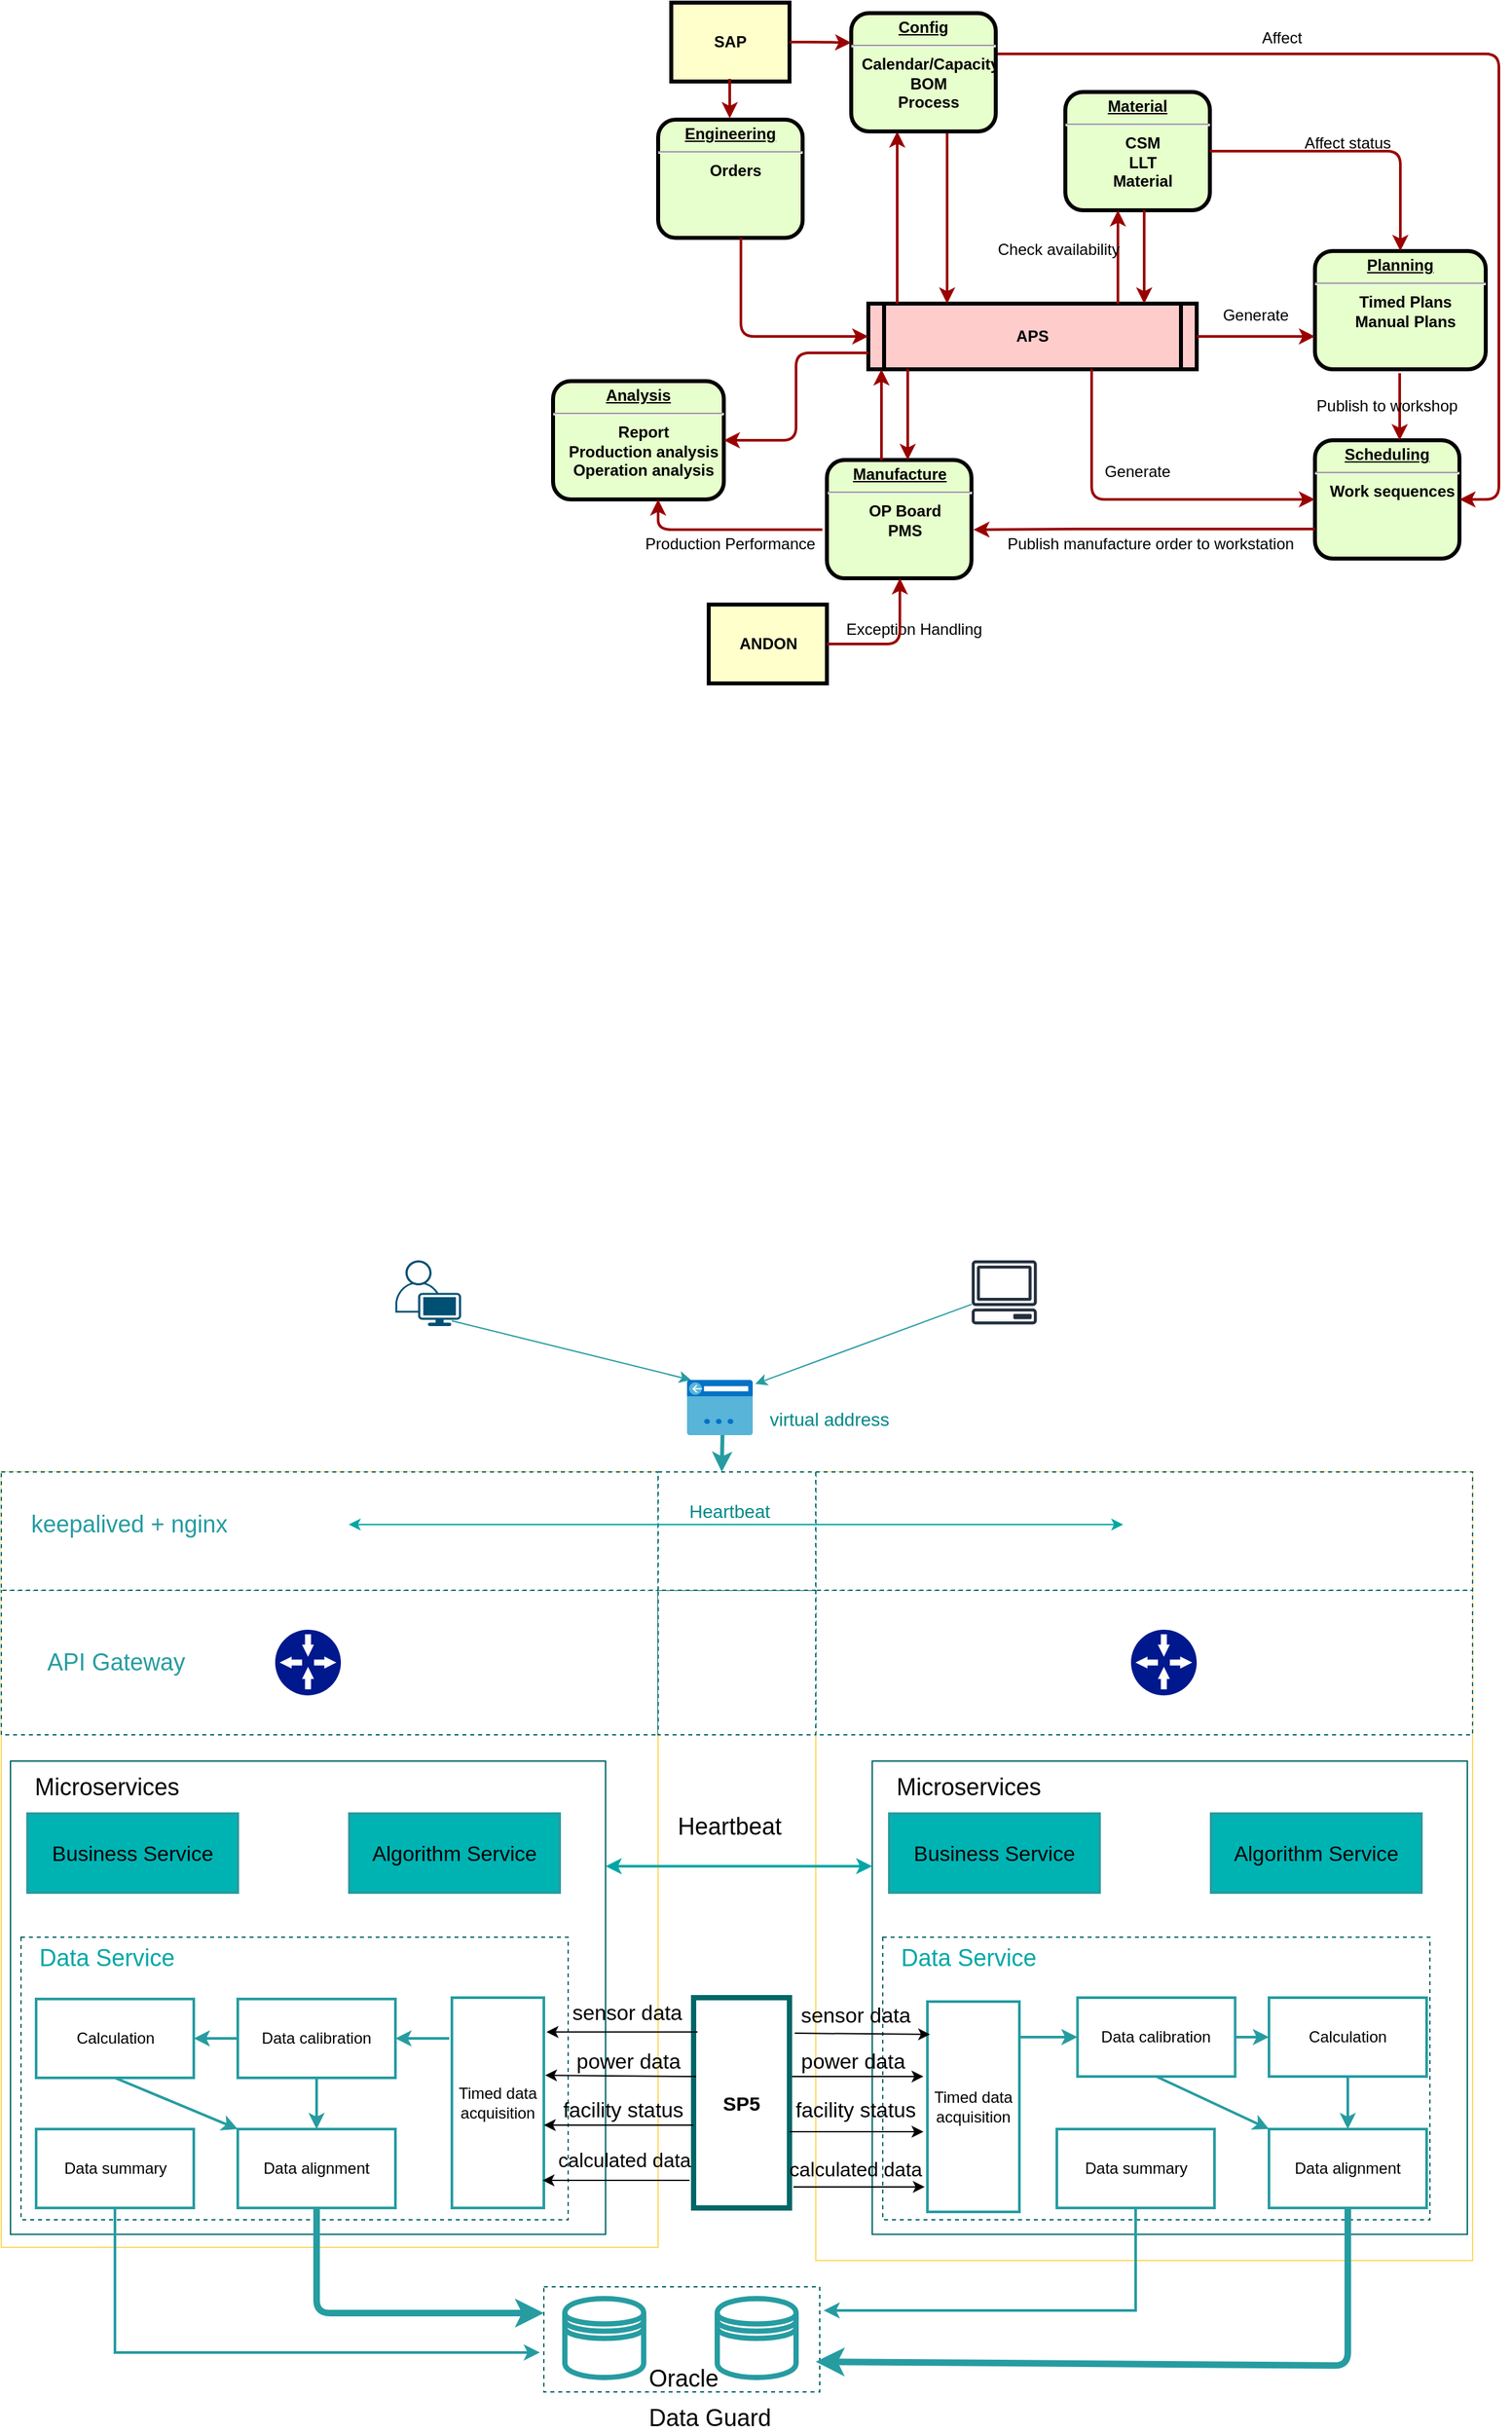 <mxfile version="14.9.3" type="github">
  <diagram name="Page-1" id="c7558073-3199-34d8-9f00-42111426c3f3">
    <mxGraphModel dx="2248" dy="762" grid="1" gridSize="10" guides="1" tooltips="1" connect="1" arrows="1" fold="1" page="1" pageScale="1" pageWidth="826" pageHeight="1169" background="none" math="0" shadow="0">
      <root>
        <mxCell id="0" />
        <mxCell id="1" parent="0" />
        <mxCell id="vb8WMJxoZB8xm9Eq9Js3-194" value="" style="rounded=0;whiteSpace=wrap;html=1;strokeWidth=1;strokeColor=#FFD966;" vertex="1" parent="1">
          <mxGeometry x="180" y="1280" width="500" height="600" as="geometry" />
        </mxCell>
        <mxCell id="vb8WMJxoZB8xm9Eq9Js3-193" value="" style="rounded=0;whiteSpace=wrap;html=1;strokeWidth=1;strokeColor=#FFD966;" vertex="1" parent="1">
          <mxGeometry x="-440" y="1280" width="500" height="590" as="geometry" />
        </mxCell>
        <mxCell id="UGUOo5JPgVysu9CYfJco-178" value="" style="rounded=0;whiteSpace=wrap;html=1;strokeWidth=1;strokeColor=#006666;" parent="1" vertex="1">
          <mxGeometry x="-433" y="1500" width="453" height="360.1" as="geometry" />
        </mxCell>
        <mxCell id="vb8WMJxoZB8xm9Eq9Js3-137" value="" style="rounded=0;whiteSpace=wrap;html=1;strokeWidth=1;strokeColor=#006666;dashed=1;" vertex="1" parent="1">
          <mxGeometry x="-425" y="1634" width="416.5" height="215" as="geometry" />
        </mxCell>
        <mxCell id="vb8WMJxoZB8xm9Eq9Js3-118" value="" style="rounded=0;whiteSpace=wrap;html=1;strokeWidth=1;strokeColor=#006666;dashed=1;" vertex="1" parent="1">
          <mxGeometry x="-27" y="1900" width="210" height="80" as="geometry" />
        </mxCell>
        <mxCell id="5" value="APS" style="shape=process;whiteSpace=wrap;align=center;verticalAlign=middle;size=0.048;fontStyle=1;strokeWidth=3;fillColor=#FFCCCC" parent="1" vertex="1">
          <mxGeometry x="220" y="391" width="250" height="50" as="geometry" />
        </mxCell>
        <mxCell id="6" value="&lt;p style=&quot;margin: 0px ; margin-top: 4px ; text-align: center ; text-decoration: underline&quot;&gt;&lt;strong&gt;Engineering&lt;br&gt;&lt;/strong&gt;&lt;/p&gt;&lt;hr&gt;&lt;p style=&quot;margin: 0px ; margin-left: 8px&quot;&gt;Orders&lt;br&gt;&lt;/p&gt;" style="verticalAlign=middle;align=center;overflow=fill;fontSize=12;fontFamily=Helvetica;html=1;rounded=1;fontStyle=1;strokeWidth=3;fillColor=#E6FFCC" parent="1" vertex="1">
          <mxGeometry x="60" y="251" width="110" height="90" as="geometry" />
        </mxCell>
        <mxCell id="7" value="&lt;p style=&quot;margin: 0px ; margin-top: 4px ; text-align: center ; text-decoration: underline&quot;&gt;&lt;strong&gt;&lt;strong&gt;Planning&lt;/strong&gt;&lt;br&gt;&lt;/strong&gt;&lt;/p&gt;&lt;hr&gt;&lt;p style=&quot;margin: 0px ; margin-left: 8px&quot;&gt;Timed Plans&lt;br&gt;&lt;/p&gt;&lt;p style=&quot;margin: 0px ; margin-left: 8px&quot;&gt;Manual Plans&lt;br&gt;&lt;/p&gt;" style="verticalAlign=middle;align=center;overflow=fill;fontSize=12;fontFamily=Helvetica;html=1;rounded=1;fontStyle=1;strokeWidth=3;fillColor=#E6FFCC" parent="1" vertex="1">
          <mxGeometry x="560" y="351" width="130" height="90" as="geometry" />
        </mxCell>
        <mxCell id="8" value="&lt;p style=&quot;margin: 0px ; margin-top: 4px ; text-align: center ; text-decoration: underline&quot;&gt;&lt;strong&gt;Material&lt;br&gt;&lt;/strong&gt;&lt;/p&gt;&lt;hr&gt;&lt;p style=&quot;margin: 0px ; margin-left: 8px&quot;&gt;CSM&lt;/p&gt;&lt;p style=&quot;margin: 0px ; margin-left: 8px&quot;&gt;LLT&lt;/p&gt;&lt;p style=&quot;margin: 0px ; margin-left: 8px&quot;&gt;Material&lt;br&gt;&lt;/p&gt;" style="verticalAlign=middle;align=center;overflow=fill;fontSize=12;fontFamily=Helvetica;html=1;rounded=1;fontStyle=1;strokeWidth=3;fillColor=#E6FFCC" parent="1" vertex="1">
          <mxGeometry x="370" y="230" width="110" height="90" as="geometry" />
        </mxCell>
        <mxCell id="10" value="&lt;p style=&quot;margin: 0px ; margin-top: 4px ; text-align: center ; text-decoration: underline&quot;&gt;&lt;strong&gt;&lt;strong&gt;&lt;strong&gt;&lt;strong&gt;Manufacture&lt;/strong&gt;&lt;/strong&gt;&lt;/strong&gt;&lt;br&gt;&lt;/strong&gt;&lt;/p&gt;&lt;hr&gt;&lt;p style=&quot;margin: 0px ; margin-left: 8px&quot;&gt;OP Board&lt;br&gt;&lt;/p&gt;&lt;p style=&quot;margin: 0px ; margin-left: 8px&quot;&gt;PMS&lt;/p&gt;" style="verticalAlign=middle;align=center;overflow=fill;fontSize=12;fontFamily=Helvetica;html=1;rounded=1;fontStyle=1;strokeWidth=3;fillColor=#E6FFCC" parent="1" vertex="1">
          <mxGeometry x="188.5" y="510" width="110" height="90" as="geometry" />
        </mxCell>
        <mxCell id="13" value="ANDON" style="whiteSpace=wrap;align=center;verticalAlign=middle;fontStyle=1;strokeWidth=3;fillColor=#FFFFCC" parent="1" vertex="1">
          <mxGeometry x="98.5" y="620" width="90" height="60" as="geometry" />
        </mxCell>
        <mxCell id="11" value="&lt;p style=&quot;margin: 0px ; margin-top: 4px ; text-align: center ; text-decoration: underline&quot;&gt;&lt;strong&gt;Scheduling&lt;br&gt;&lt;/strong&gt;&lt;/p&gt;&lt;hr&gt;&lt;p style=&quot;margin: 0px ; margin-left: 8px&quot;&gt;Work sequences&lt;br&gt;&lt;/p&gt;&lt;p style=&quot;margin: 0px ; margin-left: 8px&quot;&gt;&lt;br&gt;&lt;/p&gt;" style="verticalAlign=middle;align=center;overflow=fill;fontSize=12;fontFamily=Helvetica;html=1;rounded=1;fontStyle=1;strokeWidth=3;fillColor=#E6FFCC" parent="1" vertex="1">
          <mxGeometry x="560" y="495" width="110" height="90" as="geometry" />
        </mxCell>
        <mxCell id="55" value="" style="edgeStyle=elbowEdgeStyle;elbow=horizontal;strokeColor=#990000;strokeWidth=2" parent="1" edge="1">
          <mxGeometry width="100" height="100" relative="1" as="geometry">
            <mxPoint x="242" y="391" as="sourcePoint" />
            <mxPoint x="242" y="260" as="targetPoint" />
            <Array as="points">
              <mxPoint x="242" y="370" />
            </Array>
          </mxGeometry>
        </mxCell>
        <mxCell id="56" value="" style="edgeStyle=elbowEdgeStyle;elbow=horizontal;strokeColor=#990000;strokeWidth=2" parent="1" source="2" target="5" edge="1">
          <mxGeometry width="100" height="100" relative="1" as="geometry">
            <mxPoint x="50" y="500" as="sourcePoint" />
            <mxPoint x="150" y="400" as="targetPoint" />
            <Array as="points">
              <mxPoint x="280" y="360" />
            </Array>
          </mxGeometry>
        </mxCell>
        <mxCell id="58" value="" style="edgeStyle=elbowEdgeStyle;elbow=horizontal;strokeColor=#990000;strokeWidth=2;entryX=0;entryY=0.5;entryDx=0;entryDy=0;exitX=0.573;exitY=1;exitDx=0;exitDy=0;exitPerimeter=0;" parent="1" source="6" target="5" edge="1">
          <mxGeometry width="100" height="100" relative="1" as="geometry">
            <mxPoint x="90" y="390" as="sourcePoint" />
            <mxPoint x="115" y="340" as="targetPoint" />
            <Array as="points">
              <mxPoint x="123" y="400" />
              <mxPoint x="115" y="390" />
            </Array>
          </mxGeometry>
        </mxCell>
        <mxCell id="72" value="" style="edgeStyle=elbowEdgeStyle;elbow=vertical;strokeColor=#990000;strokeWidth=2" parent="1" source="5" target="7" edge="1">
          <mxGeometry width="100" height="100" relative="1" as="geometry">
            <mxPoint x="500" y="500" as="sourcePoint" />
            <mxPoint x="600" y="400" as="targetPoint" />
            <Array as="points">
              <mxPoint x="650" y="410" />
            </Array>
          </mxGeometry>
        </mxCell>
        <mxCell id="74" value="Affect" style="text;spacingTop=-5;align=center" parent="1" vertex="1">
          <mxGeometry x="520" y="180.0" width="30" height="20" as="geometry" />
        </mxCell>
        <mxCell id="84" value="Exception Handling" style="text;spacingTop=-5;align=center" parent="1" vertex="1">
          <mxGeometry x="240.0" y="630.0" width="30" height="20" as="geometry" />
        </mxCell>
        <mxCell id="85" value="" style="edgeStyle=elbowEdgeStyle;elbow=horizontal;strokeColor=#990000;strokeWidth=2;entryX=0.5;entryY=1;entryDx=0;entryDy=0;exitX=1;exitY=0.5;exitDx=0;exitDy=0;" parent="1" source="13" target="10" edge="1">
          <mxGeometry width="100" height="100" relative="1" as="geometry">
            <mxPoint x="380" y="670" as="sourcePoint" />
            <mxPoint x="244" y="610" as="targetPoint" />
            <Array as="points">
              <mxPoint x="244" y="630" />
            </Array>
          </mxGeometry>
        </mxCell>
        <mxCell id="88" value="" style="edgeStyle=elbowEdgeStyle;elbow=horizontal;strokeColor=#990000;strokeWidth=2" parent="1" source="5" target="11" edge="1">
          <mxGeometry width="100" height="100" relative="1" as="geometry">
            <mxPoint x="50" y="500" as="sourcePoint" />
            <mxPoint x="380" y="570" as="targetPoint" />
            <Array as="points">
              <mxPoint x="390" y="470" />
            </Array>
          </mxGeometry>
        </mxCell>
        <mxCell id="89" value="" style="edgeStyle=elbowEdgeStyle;elbow=horizontal;strokeColor=#990000;strokeWidth=2;entryX=1;entryY=0.5;entryDx=0;entryDy=0;startArrow=none;exitX=0.991;exitY=0.344;exitDx=0;exitDy=0;exitPerimeter=0;" parent="1" source="2" target="11" edge="1">
          <mxGeometry width="100" height="100" relative="1" as="geometry">
            <mxPoint x="430" y="200" as="sourcePoint" />
            <mxPoint x="280" y="190" as="targetPoint" />
            <Array as="points">
              <mxPoint x="700" y="380" />
              <mxPoint x="410" y="200" />
              <mxPoint x="720" y="520" />
              <mxPoint x="590" y="220" />
              <mxPoint x="740" y="360" />
              <mxPoint x="450" y="210" />
              <mxPoint x="410" y="470" />
            </Array>
          </mxGeometry>
        </mxCell>
        <mxCell id="92" value="" style="edgeStyle=elbowEdgeStyle;elbow=horizontal;strokeColor=#990000;strokeWidth=2" parent="1" source="5" target="10" edge="1">
          <mxGeometry width="100" height="100" relative="1" as="geometry">
            <mxPoint x="30.0" y="500" as="sourcePoint" />
            <mxPoint x="130.0" y="400" as="targetPoint" />
            <Array as="points">
              <mxPoint x="250" y="470" />
            </Array>
          </mxGeometry>
        </mxCell>
        <mxCell id="93" value="" style="edgeStyle=elbowEdgeStyle;elbow=horizontal;strokeColor=#990000;strokeWidth=2" parent="1" source="10" target="5" edge="1">
          <mxGeometry width="100" height="100" relative="1" as="geometry">
            <mxPoint x="40" y="510" as="sourcePoint" />
            <mxPoint x="140" y="410" as="targetPoint" />
            <Array as="points">
              <mxPoint x="230" y="470" />
            </Array>
          </mxGeometry>
        </mxCell>
        <mxCell id="UGUOo5JPgVysu9CYfJco-96" value="" style="edgeStyle=elbowEdgeStyle;elbow=horizontal;strokeColor=#990000;strokeWidth=2" parent="1" edge="1">
          <mxGeometry width="100" height="100" relative="1" as="geometry">
            <mxPoint x="410" y="391" as="sourcePoint" />
            <mxPoint x="410" y="320" as="targetPoint" />
            <Array as="points">
              <mxPoint x="410" y="370" />
            </Array>
          </mxGeometry>
        </mxCell>
        <mxCell id="UGUOo5JPgVysu9CYfJco-97" value="" style="edgeStyle=elbowEdgeStyle;elbow=horizontal;strokeColor=#990000;strokeWidth=2" parent="1" edge="1">
          <mxGeometry width="100" height="100" relative="1" as="geometry">
            <mxPoint x="430" y="320" as="sourcePoint" />
            <mxPoint x="430" y="391" as="targetPoint" />
            <Array as="points">
              <mxPoint x="430" y="360" />
            </Array>
          </mxGeometry>
        </mxCell>
        <mxCell id="2" value="&lt;p style=&quot;margin: 0px ; margin-top: 4px ; text-align: center ; text-decoration: underline&quot;&gt;&lt;strong&gt;Config&lt;br&gt;&lt;/strong&gt;&lt;/p&gt;&lt;hr&gt;&lt;p style=&quot;margin: 0px ; margin-left: 8px&quot;&gt;Calendar/Capacity&lt;/p&gt;&lt;p style=&quot;margin: 0px ; margin-left: 8px&quot;&gt;BOM&lt;/p&gt;&lt;p style=&quot;margin: 0px ; margin-left: 8px&quot;&gt;Process&lt;br&gt;&lt;/p&gt;" style="verticalAlign=middle;align=center;overflow=fill;fontSize=12;fontFamily=Helvetica;html=1;rounded=1;fontStyle=1;strokeWidth=3;fillColor=#E6FFCC" parent="1" vertex="1">
          <mxGeometry x="207" y="170" width="110" height="90" as="geometry" />
        </mxCell>
        <mxCell id="UGUOo5JPgVysu9CYfJco-103" value="" style="edgeStyle=elbowEdgeStyle;elbow=horizontal;strokeColor=#990000;strokeWidth=2;exitX=0;exitY=0.75;exitDx=0;exitDy=0;" parent="1" source="11" edge="1">
          <mxGeometry width="100" height="100" relative="1" as="geometry">
            <mxPoint x="290" y="270" as="sourcePoint" />
            <mxPoint x="300" y="563" as="targetPoint" />
            <Array as="points">
              <mxPoint x="390" y="580" />
            </Array>
          </mxGeometry>
        </mxCell>
        <mxCell id="UGUOo5JPgVysu9CYfJco-104" value="&lt;p style=&quot;margin: 0px ; margin-top: 4px ; text-align: center ; text-decoration: underline&quot;&gt;&lt;strong&gt;&lt;strong&gt;&lt;strong&gt;&lt;strong&gt;Analysis&lt;/strong&gt;&lt;/strong&gt;&lt;/strong&gt;&lt;br&gt;&lt;/strong&gt;&lt;/p&gt;&lt;hr&gt;&lt;p style=&quot;margin: 0px ; margin-left: 8px&quot;&gt;Report&lt;br&gt;&lt;/p&gt;&lt;p style=&quot;margin: 0px ; margin-left: 8px&quot;&gt;Production analysis&lt;br&gt;&lt;/p&gt;&lt;p style=&quot;margin: 0px ; margin-left: 8px&quot;&gt;Operation analysis&lt;br&gt;&lt;/p&gt;" style="verticalAlign=middle;align=center;overflow=fill;fontSize=12;fontFamily=Helvetica;html=1;rounded=1;fontStyle=1;strokeWidth=3;fillColor=#E6FFCC" parent="1" vertex="1">
          <mxGeometry x="-20" y="450" width="130" height="90" as="geometry" />
        </mxCell>
        <mxCell id="UGUOo5JPgVysu9CYfJco-105" value="" style="edgeStyle=elbowEdgeStyle;elbow=horizontal;strokeColor=#990000;strokeWidth=2;exitX=0;exitY=0.75;exitDx=0;exitDy=0;entryX=1;entryY=0.5;entryDx=0;entryDy=0;" parent="1" source="5" target="UGUOo5JPgVysu9CYfJco-104" edge="1">
          <mxGeometry width="100" height="100" relative="1" as="geometry">
            <mxPoint x="230" y="430" as="sourcePoint" />
            <mxPoint x="125" y="350" as="targetPoint" />
            <Array as="points" />
          </mxGeometry>
        </mxCell>
        <mxCell id="UGUOo5JPgVysu9CYfJco-106" value="" style="edgeStyle=elbowEdgeStyle;elbow=horizontal;strokeColor=#990000;strokeWidth=2;exitX=-0.032;exitY=0.589;exitDx=0;exitDy=0;exitPerimeter=0;" parent="1" source="10" edge="1">
          <mxGeometry width="100" height="100" relative="1" as="geometry">
            <mxPoint x="230" y="438.5" as="sourcePoint" />
            <mxPoint x="60" y="540" as="targetPoint" />
            <Array as="points">
              <mxPoint x="60" y="580" />
            </Array>
          </mxGeometry>
        </mxCell>
        <mxCell id="UGUOo5JPgVysu9CYfJco-107" value="Production Performance" style="text;spacingTop=-5;align=center" parent="1" vertex="1">
          <mxGeometry x="100.0" y="565.0" width="30" height="20" as="geometry" />
        </mxCell>
        <mxCell id="UGUOo5JPgVysu9CYfJco-108" value="SAP" style="whiteSpace=wrap;align=center;verticalAlign=middle;fontStyle=1;strokeWidth=3;fillColor=#FFFFCC" parent="1" vertex="1">
          <mxGeometry x="70.0" y="162" width="90" height="60" as="geometry" />
        </mxCell>
        <mxCell id="UGUOo5JPgVysu9CYfJco-109" value="" style="edgeStyle=elbowEdgeStyle;elbow=horizontal;strokeColor=#990000;strokeWidth=2" parent="1" edge="1">
          <mxGeometry width="100" height="100" relative="1" as="geometry">
            <mxPoint x="114.5" y="220" as="sourcePoint" />
            <mxPoint x="115" y="250" as="targetPoint" />
            <Array as="points">
              <mxPoint x="114.5" y="320" />
            </Array>
          </mxGeometry>
        </mxCell>
        <mxCell id="UGUOo5JPgVysu9CYfJco-110" value="" style="edgeStyle=elbowEdgeStyle;elbow=horizontal;strokeColor=#990000;strokeWidth=2;exitX=1;exitY=0.5;exitDx=0;exitDy=0;entryX=0;entryY=0.25;entryDx=0;entryDy=0;" parent="1" source="UGUOo5JPgVysu9CYfJco-108" target="2" edge="1">
          <mxGeometry width="100" height="100" relative="1" as="geometry">
            <mxPoint x="420" y="401" as="sourcePoint" />
            <mxPoint x="420" y="330" as="targetPoint" />
            <Array as="points" />
          </mxGeometry>
        </mxCell>
        <mxCell id="UGUOo5JPgVysu9CYfJco-112" value="" style="edgeStyle=elbowEdgeStyle;elbow=horizontal;strokeColor=#990000;strokeWidth=2;" parent="1" edge="1">
          <mxGeometry width="100" height="100" relative="1" as="geometry">
            <mxPoint x="624.5" y="444" as="sourcePoint" />
            <mxPoint x="624.5" y="495" as="targetPoint" />
            <Array as="points">
              <mxPoint x="624.5" y="485" />
            </Array>
          </mxGeometry>
        </mxCell>
        <mxCell id="UGUOo5JPgVysu9CYfJco-114" value="" style="edgeStyle=elbowEdgeStyle;elbow=horizontal;strokeColor=#990000;strokeWidth=2;exitX=1;exitY=0.5;exitDx=0;exitDy=0;entryX=0.5;entryY=0;entryDx=0;entryDy=0;" parent="1" source="8" target="7" edge="1">
          <mxGeometry width="100" height="100" relative="1" as="geometry">
            <mxPoint x="570" y="270" as="sourcePoint" />
            <mxPoint x="570" y="341" as="targetPoint" />
            <Array as="points">
              <mxPoint x="625" y="310" />
            </Array>
          </mxGeometry>
        </mxCell>
        <mxCell id="UGUOo5JPgVysu9CYfJco-115" value="Affect status" style="text;spacingTop=-5;align=center" parent="1" vertex="1">
          <mxGeometry x="550" y="260" width="70" height="20" as="geometry" />
        </mxCell>
        <mxCell id="UGUOo5JPgVysu9CYfJco-117" value="Publish manufacture order to workstation" style="text;spacingTop=-5;align=center" parent="1" vertex="1">
          <mxGeometry x="400" y="565" width="70" height="20" as="geometry" />
        </mxCell>
        <mxCell id="UGUOo5JPgVysu9CYfJco-118" value="Generate" style="text;spacingTop=-5;align=center" parent="1" vertex="1">
          <mxGeometry x="480" y="391" width="70" height="20" as="geometry" />
        </mxCell>
        <mxCell id="UGUOo5JPgVysu9CYfJco-119" value="Generate" style="text;spacingTop=-5;align=center" parent="1" vertex="1">
          <mxGeometry x="390" y="510" width="70" height="20" as="geometry" />
        </mxCell>
        <mxCell id="UGUOo5JPgVysu9CYfJco-120" value="Publish to workshop" style="text;spacingTop=-5;align=center" parent="1" vertex="1">
          <mxGeometry x="580" y="460" width="70" height="20" as="geometry" />
        </mxCell>
        <mxCell id="UGUOo5JPgVysu9CYfJco-121" value="Check availability" style="text;spacingTop=-5;align=center" parent="1" vertex="1">
          <mxGeometry x="330" y="341" width="70" height="20" as="geometry" />
        </mxCell>
        <mxCell id="UGUOo5JPgVysu9CYfJco-179" value="" style="outlineConnect=0;fontColor=#232F3E;gradientColor=none;fillColor=#232F3E;strokeColor=none;dashed=0;verticalLabelPosition=bottom;verticalAlign=top;align=center;html=1;fontSize=12;fontStyle=0;aspect=fixed;pointerEvents=1;shape=mxgraph.aws4.client;" parent="1" vertex="1">
          <mxGeometry x="298.5" y="1119" width="50" height="48.72" as="geometry" />
        </mxCell>
        <mxCell id="UGUOo5JPgVysu9CYfJco-180" value="" style="points=[[0.35,0,0],[0.98,0.51,0],[1,0.71,0],[0.67,1,0],[0,0.795,0],[0,0.65,0]];verticalLabelPosition=bottom;html=1;verticalAlign=top;aspect=fixed;align=center;pointerEvents=1;shape=mxgraph.cisco19.user;fillColor=#005073;strokeColor=none;" parent="1" vertex="1">
          <mxGeometry x="-140" y="1119" width="50" height="50" as="geometry" />
        </mxCell>
        <mxCell id="UGUOo5JPgVysu9CYfJco-193" value="" style="endArrow=classic;html=1;exitX=0.54;exitY=0.976;exitDx=0;exitDy=0;exitPerimeter=0;strokeColor=#269CA1;entryX=0.484;entryY=0;entryDx=0;entryDy=0;entryPerimeter=0;strokeWidth=3;" parent="1" edge="1" source="vb8WMJxoZB8xm9Eq9Js3-190">
          <mxGeometry width="50" height="50" relative="1" as="geometry">
            <mxPoint x="90.25" y="840" as="sourcePoint" />
            <mxPoint x="108.4" y="1280" as="targetPoint" />
          </mxGeometry>
        </mxCell>
        <mxCell id="UGUOo5JPgVysu9CYfJco-195" value="" style="endArrow=classic;html=1;strokeColor=#269CA1;exitX=0.86;exitY=0.92;exitDx=0;exitDy=0;exitPerimeter=0;entryX=0.06;entryY=0;entryDx=0;entryDy=0;entryPerimeter=0;" parent="1" target="vb8WMJxoZB8xm9Eq9Js3-190" edge="1" source="UGUOo5JPgVysu9CYfJco-180">
          <mxGeometry width="50" height="50" relative="1" as="geometry">
            <mxPoint x="78" y="940" as="sourcePoint" />
            <mxPoint x="410" y="870" as="targetPoint" />
          </mxGeometry>
        </mxCell>
        <mxCell id="UGUOo5JPgVysu9CYfJco-196" value="" style="endArrow=classic;html=1;entryX=1.04;entryY=0.071;entryDx=0;entryDy=0;entryPerimeter=0;strokeColor=#269CA1;" parent="1" edge="1" target="vb8WMJxoZB8xm9Eq9Js3-190" source="UGUOo5JPgVysu9CYfJco-179">
          <mxGeometry width="50" height="50" relative="1" as="geometry">
            <mxPoint x="88" y="956.22" as="sourcePoint" />
            <mxPoint x="155.75" y="956.22" as="targetPoint" />
          </mxGeometry>
        </mxCell>
        <mxCell id="UGUOo5JPgVysu9CYfJco-209" value="" style="endArrow=classic;html=1;entryX=1;entryY=0.5;entryDx=0;entryDy=0;strokeColor=#269CA1;strokeWidth=2;exitX=-0.029;exitY=0.194;exitDx=0;exitDy=0;exitPerimeter=0;" parent="1" source="vb8WMJxoZB8xm9Eq9Js3-97" edge="1" target="vb8WMJxoZB8xm9Eq9Js3-103">
          <mxGeometry width="50" height="50" relative="1" as="geometry">
            <mxPoint x="233.814" y="1714.72" as="sourcePoint" />
            <mxPoint x="233.25" y="1623.72" as="targetPoint" />
          </mxGeometry>
        </mxCell>
        <mxCell id="UGUOo5JPgVysu9CYfJco-211" value="&lt;font style=&quot;font-size: 18px&quot;&gt;Microservices&lt;/font&gt;" style="text;html=1;resizable=0;autosize=1;align=center;verticalAlign=middle;points=[];fillColor=none;strokeColor=none;rounded=0;strokeWidth=4;" parent="1" vertex="1">
          <mxGeometry x="-425" y="1510" width="130" height="20" as="geometry" />
        </mxCell>
        <mxCell id="vb8WMJxoZB8xm9Eq9Js3-93" value="&lt;font style=&quot;font-size: 18px&quot;&gt;Oracle&lt;/font&gt;" style="text;html=1;resizable=0;autosize=1;align=center;verticalAlign=middle;points=[];fillColor=none;strokeColor=none;rounded=0;strokeWidth=4;" vertex="1" parent="1">
          <mxGeometry x="44" y="1960" width="70" height="20" as="geometry" />
        </mxCell>
        <mxCell id="vb8WMJxoZB8xm9Eq9Js3-96" value="&lt;font style=&quot;font-size: 15px&quot;&gt;&lt;b&gt;SP5&lt;/b&gt;&lt;/font&gt;" style="rounded=0;whiteSpace=wrap;html=1;strokeWidth=4;strokeColor=#006666;" vertex="1" parent="1">
          <mxGeometry x="87" y="1680" width="73" height="160" as="geometry" />
        </mxCell>
        <mxCell id="vb8WMJxoZB8xm9Eq9Js3-97" value="Timed data acquisition" style="rounded=0;whiteSpace=wrap;html=1;strokeWidth=2;strokeColor=#269CA1;" vertex="1" parent="1">
          <mxGeometry x="-97" y="1680" width="70" height="160" as="geometry" />
        </mxCell>
        <mxCell id="vb8WMJxoZB8xm9Eq9Js3-98" value="&lt;font style=&quot;font-size: 16px&quot;&gt;sensor data&lt;/font&gt;" style="text;html=1;resizable=0;autosize=1;align=center;verticalAlign=middle;points=[];fillColor=none;strokeColor=none;rounded=0;strokeWidth=4;" vertex="1" parent="1">
          <mxGeometry x="-14" y="1681" width="100" height="20" as="geometry" />
        </mxCell>
        <mxCell id="vb8WMJxoZB8xm9Eq9Js3-99" value="&lt;font style=&quot;font-size: 16px&quot;&gt;facility status&lt;/font&gt;" style="text;html=1;resizable=0;autosize=1;align=center;verticalAlign=middle;points=[];fillColor=none;strokeColor=none;rounded=0;strokeWidth=4;" vertex="1" parent="1">
          <mxGeometry x="-22" y="1755" width="110" height="20" as="geometry" />
        </mxCell>
        <mxCell id="vb8WMJxoZB8xm9Eq9Js3-102" value="&lt;font style=&quot;font-size: 16px&quot;&gt;power data&lt;/font&gt;" style="text;html=1;resizable=0;autosize=1;align=center;verticalAlign=middle;points=[];fillColor=none;strokeColor=none;rounded=0;strokeWidth=4;" vertex="1" parent="1">
          <mxGeometry x="-8" y="1718" width="90" height="20" as="geometry" />
        </mxCell>
        <mxCell id="vb8WMJxoZB8xm9Eq9Js3-103" value="Data calibration" style="rounded=0;whiteSpace=wrap;html=1;strokeWidth=2;strokeColor=#269CA1;" vertex="1" parent="1">
          <mxGeometry x="-260" y="1681" width="120" height="60" as="geometry" />
        </mxCell>
        <mxCell id="vb8WMJxoZB8xm9Eq9Js3-104" value="Calculation" style="rounded=0;whiteSpace=wrap;html=1;strokeWidth=2;strokeColor=#269CA1;" vertex="1" parent="1">
          <mxGeometry x="-413.5" y="1681" width="120" height="60" as="geometry" />
        </mxCell>
        <mxCell id="vb8WMJxoZB8xm9Eq9Js3-105" value="Data summary" style="rounded=0;whiteSpace=wrap;html=1;strokeWidth=2;strokeColor=#269CA1;" vertex="1" parent="1">
          <mxGeometry x="-413.5" y="1780" width="120" height="60" as="geometry" />
        </mxCell>
        <mxCell id="vb8WMJxoZB8xm9Eq9Js3-106" value="&lt;font style=&quot;font-size: 16px&quot;&gt;Algorithm Service&lt;/font&gt;" style="rounded=0;whiteSpace=wrap;html=1;strokeWidth=2;strokeColor=#269CA1;fillColor=#00B3B3;" vertex="1" parent="1">
          <mxGeometry x="-175" y="1540" width="160" height="60" as="geometry" />
        </mxCell>
        <mxCell id="vb8WMJxoZB8xm9Eq9Js3-107" value="&lt;span class=&quot;VIiyi&quot; lang=&quot;en&quot;&gt;Data alignment&lt;/span&gt;" style="rounded=0;whiteSpace=wrap;html=1;strokeWidth=2;strokeColor=#269CA1;" vertex="1" parent="1">
          <mxGeometry x="-260" y="1780" width="120" height="60" as="geometry" />
        </mxCell>
        <mxCell id="vb8WMJxoZB8xm9Eq9Js3-110" value="&lt;span style=&quot;font-size: 18px&quot;&gt;&lt;font color=&quot;#00a6a6&quot;&gt;Data Service&lt;/font&gt;&lt;/span&gt;" style="text;html=1;resizable=0;autosize=1;align=center;verticalAlign=middle;points=[];fillColor=none;strokeColor=none;rounded=0;strokeWidth=4;" vertex="1" parent="1">
          <mxGeometry x="-420" y="1640" width="120" height="20" as="geometry" />
        </mxCell>
        <mxCell id="vb8WMJxoZB8xm9Eq9Js3-113" value="" style="endArrow=classic;html=1;entryX=1.014;entryY=0.369;entryDx=0;entryDy=0;entryPerimeter=0;" edge="1" parent="1" target="vb8WMJxoZB8xm9Eq9Js3-97">
          <mxGeometry width="50" height="50" relative="1" as="geometry">
            <mxPoint x="89" y="1740" as="sourcePoint" />
            <mxPoint x="-19" y="1740" as="targetPoint" />
          </mxGeometry>
        </mxCell>
        <mxCell id="vb8WMJxoZB8xm9Eq9Js3-114" value="" style="endArrow=classic;html=1;entryX=1.029;entryY=0.163;entryDx=0;entryDy=0;entryPerimeter=0;exitX=0.041;exitY=0.163;exitDx=0;exitDy=0;exitPerimeter=0;" edge="1" parent="1" source="vb8WMJxoZB8xm9Eq9Js3-96" target="vb8WMJxoZB8xm9Eq9Js3-97">
          <mxGeometry width="50" height="50" relative="1" as="geometry">
            <mxPoint x="81" y="1705" as="sourcePoint" />
            <mxPoint x="-19" y="1705" as="targetPoint" />
          </mxGeometry>
        </mxCell>
        <mxCell id="vb8WMJxoZB8xm9Eq9Js3-115" value="" style="endArrow=classic;html=1;exitX=0;exitY=0.606;exitDx=0;exitDy=0;exitPerimeter=0;entryX=1;entryY=0.606;entryDx=0;entryDy=0;entryPerimeter=0;" edge="1" parent="1" source="vb8WMJxoZB8xm9Eq9Js3-96" target="vb8WMJxoZB8xm9Eq9Js3-97">
          <mxGeometry width="50" height="50" relative="1" as="geometry">
            <mxPoint x="81" y="1777" as="sourcePoint" />
            <mxPoint x="-19" y="1777" as="targetPoint" />
          </mxGeometry>
        </mxCell>
        <mxCell id="vb8WMJxoZB8xm9Eq9Js3-116" value="" style="endArrow=classic;html=1;entryX=0.986;entryY=0.869;entryDx=0;entryDy=0;entryPerimeter=0;" edge="1" parent="1" target="vb8WMJxoZB8xm9Eq9Js3-97">
          <mxGeometry width="50" height="50" relative="1" as="geometry">
            <mxPoint x="84" y="1819" as="sourcePoint" />
            <mxPoint x="-16" y="1816" as="targetPoint" />
          </mxGeometry>
        </mxCell>
        <mxCell id="vb8WMJxoZB8xm9Eq9Js3-117" value="&lt;font style=&quot;font-size: 15px&quot;&gt;calculated data&lt;/font&gt;" style="text;html=1;resizable=0;autosize=1;align=center;verticalAlign=middle;points=[];fillColor=none;strokeColor=none;rounded=0;strokeWidth=4;" vertex="1" parent="1">
          <mxGeometry x="-26" y="1793" width="120" height="20" as="geometry" />
        </mxCell>
        <mxCell id="vb8WMJxoZB8xm9Eq9Js3-119" value="" style="shape=datastore;whiteSpace=wrap;html=1;strokeWidth=4;strokeColor=#269CA1;" vertex="1" parent="1">
          <mxGeometry x="105" y="1909" width="60" height="60" as="geometry" />
        </mxCell>
        <mxCell id="vb8WMJxoZB8xm9Eq9Js3-120" value="" style="shape=datastore;whiteSpace=wrap;html=1;strokeWidth=4;strokeColor=#269CA1;" vertex="1" parent="1">
          <mxGeometry x="-11" y="1909" width="60" height="60" as="geometry" />
        </mxCell>
        <mxCell id="vb8WMJxoZB8xm9Eq9Js3-130" value="" style="endArrow=classic;html=1;strokeColor=#269CA1;strokeWidth=5;exitX=0.5;exitY=1;exitDx=0;exitDy=0;entryX=0;entryY=0.25;entryDx=0;entryDy=0;" edge="1" parent="1" source="vb8WMJxoZB8xm9Eq9Js3-107" target="vb8WMJxoZB8xm9Eq9Js3-118">
          <mxGeometry width="50" height="50" relative="1" as="geometry">
            <mxPoint x="116.69" y="1549.72" as="sourcePoint" />
            <mxPoint x="-200" y="1900" as="targetPoint" />
            <Array as="points">
              <mxPoint x="-200" y="1920" />
            </Array>
          </mxGeometry>
        </mxCell>
        <mxCell id="vb8WMJxoZB8xm9Eq9Js3-131" value="" style="endArrow=classic;html=1;entryX=0.5;entryY=0;entryDx=0;entryDy=0;strokeColor=#269CA1;strokeWidth=2;exitX=0.5;exitY=1;exitDx=0;exitDy=0;" edge="1" parent="1" source="vb8WMJxoZB8xm9Eq9Js3-103" target="vb8WMJxoZB8xm9Eq9Js3-107">
          <mxGeometry width="50" height="50" relative="1" as="geometry">
            <mxPoint x="-89.03" y="1721.04" as="sourcePoint" />
            <mxPoint x="-130" y="1721" as="targetPoint" />
          </mxGeometry>
        </mxCell>
        <mxCell id="vb8WMJxoZB8xm9Eq9Js3-133" style="edgeStyle=orthogonalEdgeStyle;rounded=0;orthogonalLoop=1;jettySize=auto;html=1;strokeWidth=2;strokeColor=#269CA1;exitX=0.5;exitY=1;exitDx=0;exitDy=0;" edge="1" parent="1" source="vb8WMJxoZB8xm9Eq9Js3-105">
          <mxGeometry relative="1" as="geometry">
            <mxPoint x="303" y="1527.72" as="sourcePoint" />
            <mxPoint x="-30" y="1950" as="targetPoint" />
            <Array as="points">
              <mxPoint x="-353" y="1950" />
            </Array>
          </mxGeometry>
        </mxCell>
        <mxCell id="vb8WMJxoZB8xm9Eq9Js3-134" value="&lt;font style=&quot;font-size: 18px&quot;&gt;Data Guard&lt;/font&gt;" style="text;html=1;resizable=0;autosize=1;align=center;verticalAlign=middle;points=[];fillColor=none;strokeColor=none;rounded=0;strokeWidth=4;" vertex="1" parent="1">
          <mxGeometry x="44" y="1990" width="110" height="20" as="geometry" />
        </mxCell>
        <mxCell id="vb8WMJxoZB8xm9Eq9Js3-135" value="" style="endArrow=classic;html=1;entryX=1;entryY=0.5;entryDx=0;entryDy=0;strokeColor=#269CA1;strokeWidth=2;exitX=0;exitY=0.5;exitDx=0;exitDy=0;" edge="1" parent="1" source="vb8WMJxoZB8xm9Eq9Js3-103" target="vb8WMJxoZB8xm9Eq9Js3-104">
          <mxGeometry width="50" height="50" relative="1" as="geometry">
            <mxPoint x="-89.03" y="1721.04" as="sourcePoint" />
            <mxPoint x="-130" y="1721" as="targetPoint" />
          </mxGeometry>
        </mxCell>
        <mxCell id="vb8WMJxoZB8xm9Eq9Js3-136" value="" style="endArrow=classic;html=1;strokeColor=#269CA1;strokeWidth=2;exitX=0.5;exitY=1;exitDx=0;exitDy=0;entryX=0;entryY=0;entryDx=0;entryDy=0;" edge="1" parent="1" source="vb8WMJxoZB8xm9Eq9Js3-104" target="vb8WMJxoZB8xm9Eq9Js3-107">
          <mxGeometry width="50" height="50" relative="1" as="geometry">
            <mxPoint x="-79.03" y="1731.04" as="sourcePoint" />
            <mxPoint x="-290" y="1810" as="targetPoint" />
          </mxGeometry>
        </mxCell>
        <mxCell id="vb8WMJxoZB8xm9Eq9Js3-142" value="&lt;font style=&quot;font-size: 16px&quot;&gt;Business Service&lt;/font&gt;" style="rounded=0;whiteSpace=wrap;html=1;strokeWidth=2;strokeColor=#269CA1;fillColor=#00B3B3;" vertex="1" parent="1">
          <mxGeometry x="-420" y="1540" width="160" height="60" as="geometry" />
        </mxCell>
        <mxCell id="vb8WMJxoZB8xm9Eq9Js3-143" value="" style="rounded=0;whiteSpace=wrap;html=1;strokeWidth=1;strokeColor=#006666;" vertex="1" parent="1">
          <mxGeometry x="223" y="1500" width="453" height="360.1" as="geometry" />
        </mxCell>
        <mxCell id="vb8WMJxoZB8xm9Eq9Js3-144" value="" style="rounded=0;whiteSpace=wrap;html=1;strokeWidth=1;strokeColor=#006666;dashed=1;" vertex="1" parent="1">
          <mxGeometry x="231" y="1634" width="416.5" height="215" as="geometry" />
        </mxCell>
        <mxCell id="vb8WMJxoZB8xm9Eq9Js3-147" value="&lt;font style=&quot;font-size: 18px&quot;&gt;Microservices&lt;/font&gt;" style="text;html=1;resizable=0;autosize=1;align=center;verticalAlign=middle;points=[];fillColor=none;strokeColor=none;rounded=0;strokeWidth=4;" vertex="1" parent="1">
          <mxGeometry x="231" y="1510" width="130" height="20" as="geometry" />
        </mxCell>
        <mxCell id="vb8WMJxoZB8xm9Eq9Js3-154" value="Calculation" style="rounded=0;whiteSpace=wrap;html=1;strokeWidth=2;strokeColor=#269CA1;" vertex="1" parent="1">
          <mxGeometry x="525" y="1680" width="120" height="60" as="geometry" />
        </mxCell>
        <mxCell id="vb8WMJxoZB8xm9Eq9Js3-155" value="Data calibration" style="rounded=0;whiteSpace=wrap;html=1;strokeWidth=2;strokeColor=#269CA1;" vertex="1" parent="1">
          <mxGeometry x="379.25" y="1680" width="120" height="60" as="geometry" />
        </mxCell>
        <mxCell id="vb8WMJxoZB8xm9Eq9Js3-156" value="Data summary" style="rounded=0;whiteSpace=wrap;html=1;strokeWidth=2;strokeColor=#269CA1;" vertex="1" parent="1">
          <mxGeometry x="363.5" y="1780" width="120" height="60" as="geometry" />
        </mxCell>
        <mxCell id="vb8WMJxoZB8xm9Eq9Js3-157" value="&lt;font style=&quot;font-size: 16px&quot;&gt;Algorithm Service&lt;/font&gt;" style="rounded=0;whiteSpace=wrap;html=1;strokeWidth=2;strokeColor=#269CA1;fillColor=#00B3B3;" vertex="1" parent="1">
          <mxGeometry x="481" y="1540" width="160" height="60" as="geometry" />
        </mxCell>
        <mxCell id="vb8WMJxoZB8xm9Eq9Js3-158" value="&lt;span class=&quot;VIiyi&quot; lang=&quot;en&quot;&gt;Data alignment&lt;/span&gt;" style="rounded=0;whiteSpace=wrap;html=1;strokeWidth=2;strokeColor=#269CA1;" vertex="1" parent="1">
          <mxGeometry x="525" y="1780" width="120" height="60" as="geometry" />
        </mxCell>
        <mxCell id="vb8WMJxoZB8xm9Eq9Js3-159" value="&lt;span style=&quot;font-size: 18px&quot;&gt;&lt;font color=&quot;#00a6a6&quot;&gt;Data Service&lt;/font&gt;&lt;/span&gt;" style="text;html=1;resizable=0;autosize=1;align=center;verticalAlign=middle;points=[];fillColor=none;strokeColor=none;rounded=0;strokeWidth=4;" vertex="1" parent="1">
          <mxGeometry x="236" y="1640" width="120" height="20" as="geometry" />
        </mxCell>
        <mxCell id="vb8WMJxoZB8xm9Eq9Js3-167" value="" style="endArrow=classic;html=1;strokeColor=#269CA1;strokeWidth=5;exitX=0.5;exitY=1;exitDx=0;exitDy=0;" edge="1" parent="1" source="vb8WMJxoZB8xm9Eq9Js3-158">
          <mxGeometry width="50" height="50" relative="1" as="geometry">
            <mxPoint x="759.69" y="1549.72" as="sourcePoint" />
            <mxPoint x="180" y="1957" as="targetPoint" />
            <Array as="points">
              <mxPoint x="585" y="1960" />
            </Array>
          </mxGeometry>
        </mxCell>
        <mxCell id="vb8WMJxoZB8xm9Eq9Js3-168" value="" style="endArrow=classic;html=1;entryX=0.5;entryY=0;entryDx=0;entryDy=0;strokeColor=#269CA1;strokeWidth=2;exitX=0.5;exitY=1;exitDx=0;exitDy=0;" edge="1" parent="1" source="vb8WMJxoZB8xm9Eq9Js3-154" target="vb8WMJxoZB8xm9Eq9Js3-158">
          <mxGeometry width="50" height="50" relative="1" as="geometry">
            <mxPoint x="687.97" y="1721.04" as="sourcePoint" />
            <mxPoint x="647" y="1721" as="targetPoint" />
          </mxGeometry>
        </mxCell>
        <mxCell id="vb8WMJxoZB8xm9Eq9Js3-171" value="" style="endArrow=classic;html=1;entryX=0;entryY=0.5;entryDx=0;entryDy=0;strokeColor=#269CA1;strokeWidth=2;exitX=1;exitY=0.5;exitDx=0;exitDy=0;" edge="1" parent="1" source="vb8WMJxoZB8xm9Eq9Js3-155" target="vb8WMJxoZB8xm9Eq9Js3-154">
          <mxGeometry width="50" height="50" relative="1" as="geometry">
            <mxPoint x="687.97" y="1721.04" as="sourcePoint" />
            <mxPoint x="647" y="1721" as="targetPoint" />
          </mxGeometry>
        </mxCell>
        <mxCell id="vb8WMJxoZB8xm9Eq9Js3-172" value="" style="endArrow=classic;html=1;strokeColor=#269CA1;strokeWidth=2;exitX=0.5;exitY=1;exitDx=0;exitDy=0;entryX=0;entryY=0;entryDx=0;entryDy=0;" edge="1" parent="1" source="vb8WMJxoZB8xm9Eq9Js3-155" target="vb8WMJxoZB8xm9Eq9Js3-158">
          <mxGeometry width="50" height="50" relative="1" as="geometry">
            <mxPoint x="697.97" y="1731.04" as="sourcePoint" />
            <mxPoint x="487" y="1810" as="targetPoint" />
          </mxGeometry>
        </mxCell>
        <mxCell id="vb8WMJxoZB8xm9Eq9Js3-173" value="&lt;font style=&quot;font-size: 16px&quot;&gt;Business Service&lt;/font&gt;" style="rounded=0;whiteSpace=wrap;html=1;strokeWidth=2;strokeColor=#269CA1;fillColor=#00B3B3;" vertex="1" parent="1">
          <mxGeometry x="236" y="1540" width="160" height="60" as="geometry" />
        </mxCell>
        <mxCell id="vb8WMJxoZB8xm9Eq9Js3-176" value="Timed data acquisition" style="rounded=0;whiteSpace=wrap;html=1;strokeWidth=2;strokeColor=#269CA1;" vertex="1" parent="1">
          <mxGeometry x="265" y="1683" width="70" height="160" as="geometry" />
        </mxCell>
        <mxCell id="vb8WMJxoZB8xm9Eq9Js3-177" value="" style="endArrow=classic;html=1;entryX=0.029;entryY=0.156;entryDx=0;entryDy=0;entryPerimeter=0;exitX=1.055;exitY=0.169;exitDx=0;exitDy=0;exitPerimeter=0;" edge="1" parent="1" source="vb8WMJxoZB8xm9Eq9Js3-96" target="vb8WMJxoZB8xm9Eq9Js3-176">
          <mxGeometry width="50" height="50" relative="1" as="geometry">
            <mxPoint x="99.993" y="1716.08" as="sourcePoint" />
            <mxPoint x="-14.97" y="1716.08" as="targetPoint" />
          </mxGeometry>
        </mxCell>
        <mxCell id="vb8WMJxoZB8xm9Eq9Js3-178" value="" style="endArrow=classic;html=1;entryX=-0.043;entryY=0.356;entryDx=0;entryDy=0;entryPerimeter=0;" edge="1" parent="1" target="vb8WMJxoZB8xm9Eq9Js3-176">
          <mxGeometry width="50" height="50" relative="1" as="geometry">
            <mxPoint x="162" y="1740" as="sourcePoint" />
            <mxPoint x="-4.97" y="1726.08" as="targetPoint" />
          </mxGeometry>
        </mxCell>
        <mxCell id="vb8WMJxoZB8xm9Eq9Js3-179" value="" style="endArrow=classic;html=1;entryX=-0.043;entryY=0.619;entryDx=0;entryDy=0;entryPerimeter=0;" edge="1" parent="1" target="vb8WMJxoZB8xm9Eq9Js3-176">
          <mxGeometry width="50" height="50" relative="1" as="geometry">
            <mxPoint x="160" y="1782" as="sourcePoint" />
            <mxPoint x="5.03" y="1736.08" as="targetPoint" />
          </mxGeometry>
        </mxCell>
        <mxCell id="vb8WMJxoZB8xm9Eq9Js3-180" value="" style="endArrow=classic;html=1;entryX=-0.029;entryY=0.881;entryDx=0;entryDy=0;entryPerimeter=0;" edge="1" parent="1" target="vb8WMJxoZB8xm9Eq9Js3-176">
          <mxGeometry width="50" height="50" relative="1" as="geometry">
            <mxPoint x="163" y="1824" as="sourcePoint" />
            <mxPoint x="15.03" y="1746.08" as="targetPoint" />
          </mxGeometry>
        </mxCell>
        <mxCell id="vb8WMJxoZB8xm9Eq9Js3-181" value="&lt;font style=&quot;font-size: 16px&quot;&gt;sensor data&lt;/font&gt;" style="text;html=1;resizable=0;autosize=1;align=center;verticalAlign=middle;points=[];fillColor=none;strokeColor=none;rounded=0;strokeWidth=4;" vertex="1" parent="1">
          <mxGeometry x="160" y="1683" width="100" height="20" as="geometry" />
        </mxCell>
        <mxCell id="vb8WMJxoZB8xm9Eq9Js3-182" value="&lt;font style=&quot;font-size: 16px&quot;&gt;power data&lt;/font&gt;" style="text;html=1;resizable=0;autosize=1;align=center;verticalAlign=middle;points=[];fillColor=none;strokeColor=none;rounded=0;strokeWidth=4;" vertex="1" parent="1">
          <mxGeometry x="163" y="1718" width="90" height="20" as="geometry" />
        </mxCell>
        <mxCell id="vb8WMJxoZB8xm9Eq9Js3-183" value="&lt;font style=&quot;font-size: 16px&quot;&gt;facility status&lt;/font&gt;" style="text;html=1;resizable=0;autosize=1;align=center;verticalAlign=middle;points=[];fillColor=none;strokeColor=none;rounded=0;strokeWidth=4;" vertex="1" parent="1">
          <mxGeometry x="155" y="1755" width="110" height="20" as="geometry" />
        </mxCell>
        <mxCell id="vb8WMJxoZB8xm9Eq9Js3-184" value="&lt;font style=&quot;font-size: 15px&quot;&gt;calculated data&lt;/font&gt;" style="text;html=1;resizable=0;autosize=1;align=center;verticalAlign=middle;points=[];fillColor=none;strokeColor=none;rounded=0;strokeWidth=4;" vertex="1" parent="1">
          <mxGeometry x="150" y="1800" width="120" height="20" as="geometry" />
        </mxCell>
        <mxCell id="vb8WMJxoZB8xm9Eq9Js3-185" value="" style="endArrow=classic;html=1;entryX=0;entryY=0.5;entryDx=0;entryDy=0;strokeColor=#269CA1;strokeWidth=2;exitX=1.014;exitY=0.169;exitDx=0;exitDy=0;exitPerimeter=0;" edge="1" parent="1" source="vb8WMJxoZB8xm9Eq9Js3-176" target="vb8WMJxoZB8xm9Eq9Js3-155">
          <mxGeometry width="50" height="50" relative="1" as="geometry">
            <mxPoint x="-89.03" y="1721.04" as="sourcePoint" />
            <mxPoint x="-130" y="1721" as="targetPoint" />
          </mxGeometry>
        </mxCell>
        <mxCell id="vb8WMJxoZB8xm9Eq9Js3-186" style="edgeStyle=orthogonalEdgeStyle;rounded=0;orthogonalLoop=1;jettySize=auto;html=1;strokeWidth=2;strokeColor=#269CA1;exitX=0.5;exitY=1;exitDx=0;exitDy=0;" edge="1" parent="1" source="vb8WMJxoZB8xm9Eq9Js3-156">
          <mxGeometry relative="1" as="geometry">
            <mxPoint x="-343.5" y="1850" as="sourcePoint" />
            <mxPoint x="186" y="1918" as="targetPoint" />
            <Array as="points">
              <mxPoint x="424" y="1918" />
              <mxPoint x="186" y="1918" />
            </Array>
          </mxGeometry>
        </mxCell>
        <mxCell id="vb8WMJxoZB8xm9Eq9Js3-187" value="" style="endArrow=classic;startArrow=classic;html=1;strokeColor=#00A6A6;entryX=0;entryY=0.222;entryDx=0;entryDy=0;entryPerimeter=0;strokeWidth=2;" edge="1" parent="1" target="vb8WMJxoZB8xm9Eq9Js3-143">
          <mxGeometry width="50" height="50" relative="1" as="geometry">
            <mxPoint x="20" y="1580" as="sourcePoint" />
            <mxPoint x="220" y="1580" as="targetPoint" />
          </mxGeometry>
        </mxCell>
        <mxCell id="vb8WMJxoZB8xm9Eq9Js3-188" value="&lt;font style=&quot;font-size: 18px&quot;&gt;Heartbeat&lt;/font&gt;" style="text;html=1;resizable=0;autosize=1;align=center;verticalAlign=middle;points=[];fillColor=none;strokeColor=none;rounded=0;strokeWidth=4;" vertex="1" parent="1">
          <mxGeometry x="69" y="1540" width="90" height="20" as="geometry" />
        </mxCell>
        <mxCell id="vb8WMJxoZB8xm9Eq9Js3-190" value="" style="aspect=fixed;html=1;points=[];align=center;image;fontSize=12;image=img/lib/mscae/ClassicIPAddress.svg;strokeColor=#269CA1;fillColor=#00B3B3;" vertex="1" parent="1">
          <mxGeometry x="82" y="1210" width="50" height="42" as="geometry" />
        </mxCell>
        <mxCell id="vb8WMJxoZB8xm9Eq9Js3-192" value="&lt;font color=&quot;#008787&quot; style=&quot;font-size: 14px&quot;&gt;virtual address&lt;/font&gt;" style="text;html=1;resizable=0;autosize=1;align=center;verticalAlign=middle;points=[];fillColor=none;strokeColor=none;rounded=0;strokeWidth=4;" vertex="1" parent="1">
          <mxGeometry x="135" y="1230" width="110" height="20" as="geometry" />
        </mxCell>
        <mxCell id="vb8WMJxoZB8xm9Eq9Js3-199" value="" style="rounded=0;whiteSpace=wrap;html=1;strokeWidth=1;strokeColor=#006666;dashed=1;" vertex="1" parent="1">
          <mxGeometry x="-440" y="1370" width="500" height="110" as="geometry" />
        </mxCell>
        <mxCell id="UGUOo5JPgVysu9CYfJco-197" value="&lt;font style=&quot;font-size: 18px&quot; color=&quot;#269ca1&quot;&gt;API Gateway&lt;/font&gt;" style="text;html=1;resizable=0;autosize=1;align=center;verticalAlign=middle;points=[];fillColor=none;strokeColor=none;rounded=0;strokeWidth=4;" parent="1" vertex="1">
          <mxGeometry x="-413.5" y="1415" width="120" height="20" as="geometry" />
        </mxCell>
        <mxCell id="UGUOo5JPgVysu9CYfJco-192" value="" style="aspect=fixed;pointerEvents=1;shadow=0;dashed=0;html=1;strokeColor=none;labelPosition=center;verticalLabelPosition=bottom;verticalAlign=top;align=center;fillColor=#00188D;shape=mxgraph.mscae.enterprise.gateway" parent="1" vertex="1">
          <mxGeometry x="-231.5" y="1400" width="50" height="50" as="geometry" />
        </mxCell>
        <mxCell id="vb8WMJxoZB8xm9Eq9Js3-200" value="" style="rounded=0;whiteSpace=wrap;html=1;strokeWidth=1;strokeColor=#006666;dashed=1;" vertex="1" parent="1">
          <mxGeometry x="180" y="1369.95" width="500" height="110.05" as="geometry" />
        </mxCell>
        <mxCell id="UGUOo5JPgVysu9CYfJco-182" value="" style="aspect=fixed;pointerEvents=1;shadow=0;dashed=0;html=1;strokeColor=none;labelPosition=center;verticalLabelPosition=bottom;verticalAlign=top;align=center;fillColor=#00188D;shape=mxgraph.mscae.enterprise.gateway" parent="1" vertex="1">
          <mxGeometry x="420" y="1400" width="50" height="50" as="geometry" />
        </mxCell>
        <mxCell id="vb8WMJxoZB8xm9Eq9Js3-201" value="" style="rounded=0;whiteSpace=wrap;html=1;strokeWidth=1;strokeColor=#006666;dashed=1;" vertex="1" parent="1">
          <mxGeometry x="60" y="1370" width="120" height="110" as="geometry" />
        </mxCell>
        <mxCell id="vb8WMJxoZB8xm9Eq9Js3-202" value="" style="rounded=0;whiteSpace=wrap;html=1;strokeWidth=1;strokeColor=#006666;dashed=1;" vertex="1" parent="1">
          <mxGeometry x="180" y="1280" width="500" height="90" as="geometry" />
        </mxCell>
        <mxCell id="vb8WMJxoZB8xm9Eq9Js3-123" value="" style="shape=image;html=1;verticalAlign=top;verticalLabelPosition=bottom;labelBackgroundColor=#ffffff;imageAspect=0;aspect=fixed;image=https://cdn4.iconfinder.com/data/icons/logos-brands-5/24/nginx-128.png" vertex="1" parent="1">
          <mxGeometry x="414" y="1289" width="62" height="62" as="geometry" />
        </mxCell>
        <mxCell id="vb8WMJxoZB8xm9Eq9Js3-203" value="" style="rounded=0;whiteSpace=wrap;html=1;strokeWidth=1;strokeColor=#006666;dashed=1;" vertex="1" parent="1">
          <mxGeometry x="-440" y="1280" width="500" height="90" as="geometry" />
        </mxCell>
        <mxCell id="vb8WMJxoZB8xm9Eq9Js3-191" value="&lt;font style=&quot;font-size: 18px&quot; color=&quot;#269ca1&quot;&gt;keepalived + nginx&lt;/font&gt;" style="text;html=1;resizable=0;autosize=1;align=center;verticalAlign=middle;points=[];fillColor=none;strokeColor=none;rounded=0;strokeWidth=4;" vertex="1" parent="1">
          <mxGeometry x="-428.5" y="1310" width="170" height="20" as="geometry" />
        </mxCell>
        <mxCell id="UGUOo5JPgVysu9CYfJco-181" value="" style="shape=image;html=1;verticalAlign=top;verticalLabelPosition=bottom;labelBackgroundColor=#ffffff;imageAspect=0;aspect=fixed;image=https://cdn4.iconfinder.com/data/icons/logos-brands-5/24/nginx-128.png" parent="1" vertex="1">
          <mxGeometry x="-237.5" y="1289" width="62" height="62" as="geometry" />
        </mxCell>
        <mxCell id="vb8WMJxoZB8xm9Eq9Js3-204" value="" style="rounded=0;whiteSpace=wrap;html=1;strokeWidth=1;strokeColor=#006666;dashed=1;" vertex="1" parent="1">
          <mxGeometry x="60" y="1280" width="120" height="90" as="geometry" />
        </mxCell>
        <mxCell id="vb8WMJxoZB8xm9Eq9Js3-129" value="&lt;font color=&quot;#008787&quot; style=&quot;font-size: 14px&quot;&gt;Heartbeat&lt;/font&gt;" style="text;html=1;resizable=0;autosize=1;align=center;verticalAlign=middle;points=[];fillColor=none;strokeColor=none;rounded=0;strokeWidth=4;" vertex="1" parent="1">
          <mxGeometry x="74" y="1300" width="80" height="20" as="geometry" />
        </mxCell>
        <mxCell id="vb8WMJxoZB8xm9Eq9Js3-128" value="" style="endArrow=classic;startArrow=classic;html=1;strokeColor=#00A6A6;entryX=0;entryY=0.5;entryDx=0;entryDy=0;" edge="1" parent="1" source="UGUOo5JPgVysu9CYfJco-181" target="vb8WMJxoZB8xm9Eq9Js3-123">
          <mxGeometry width="50" height="50" relative="1" as="geometry">
            <mxPoint x="320" y="1090" as="sourcePoint" />
            <mxPoint x="370" y="1040" as="targetPoint" />
          </mxGeometry>
        </mxCell>
      </root>
    </mxGraphModel>
  </diagram>
</mxfile>
